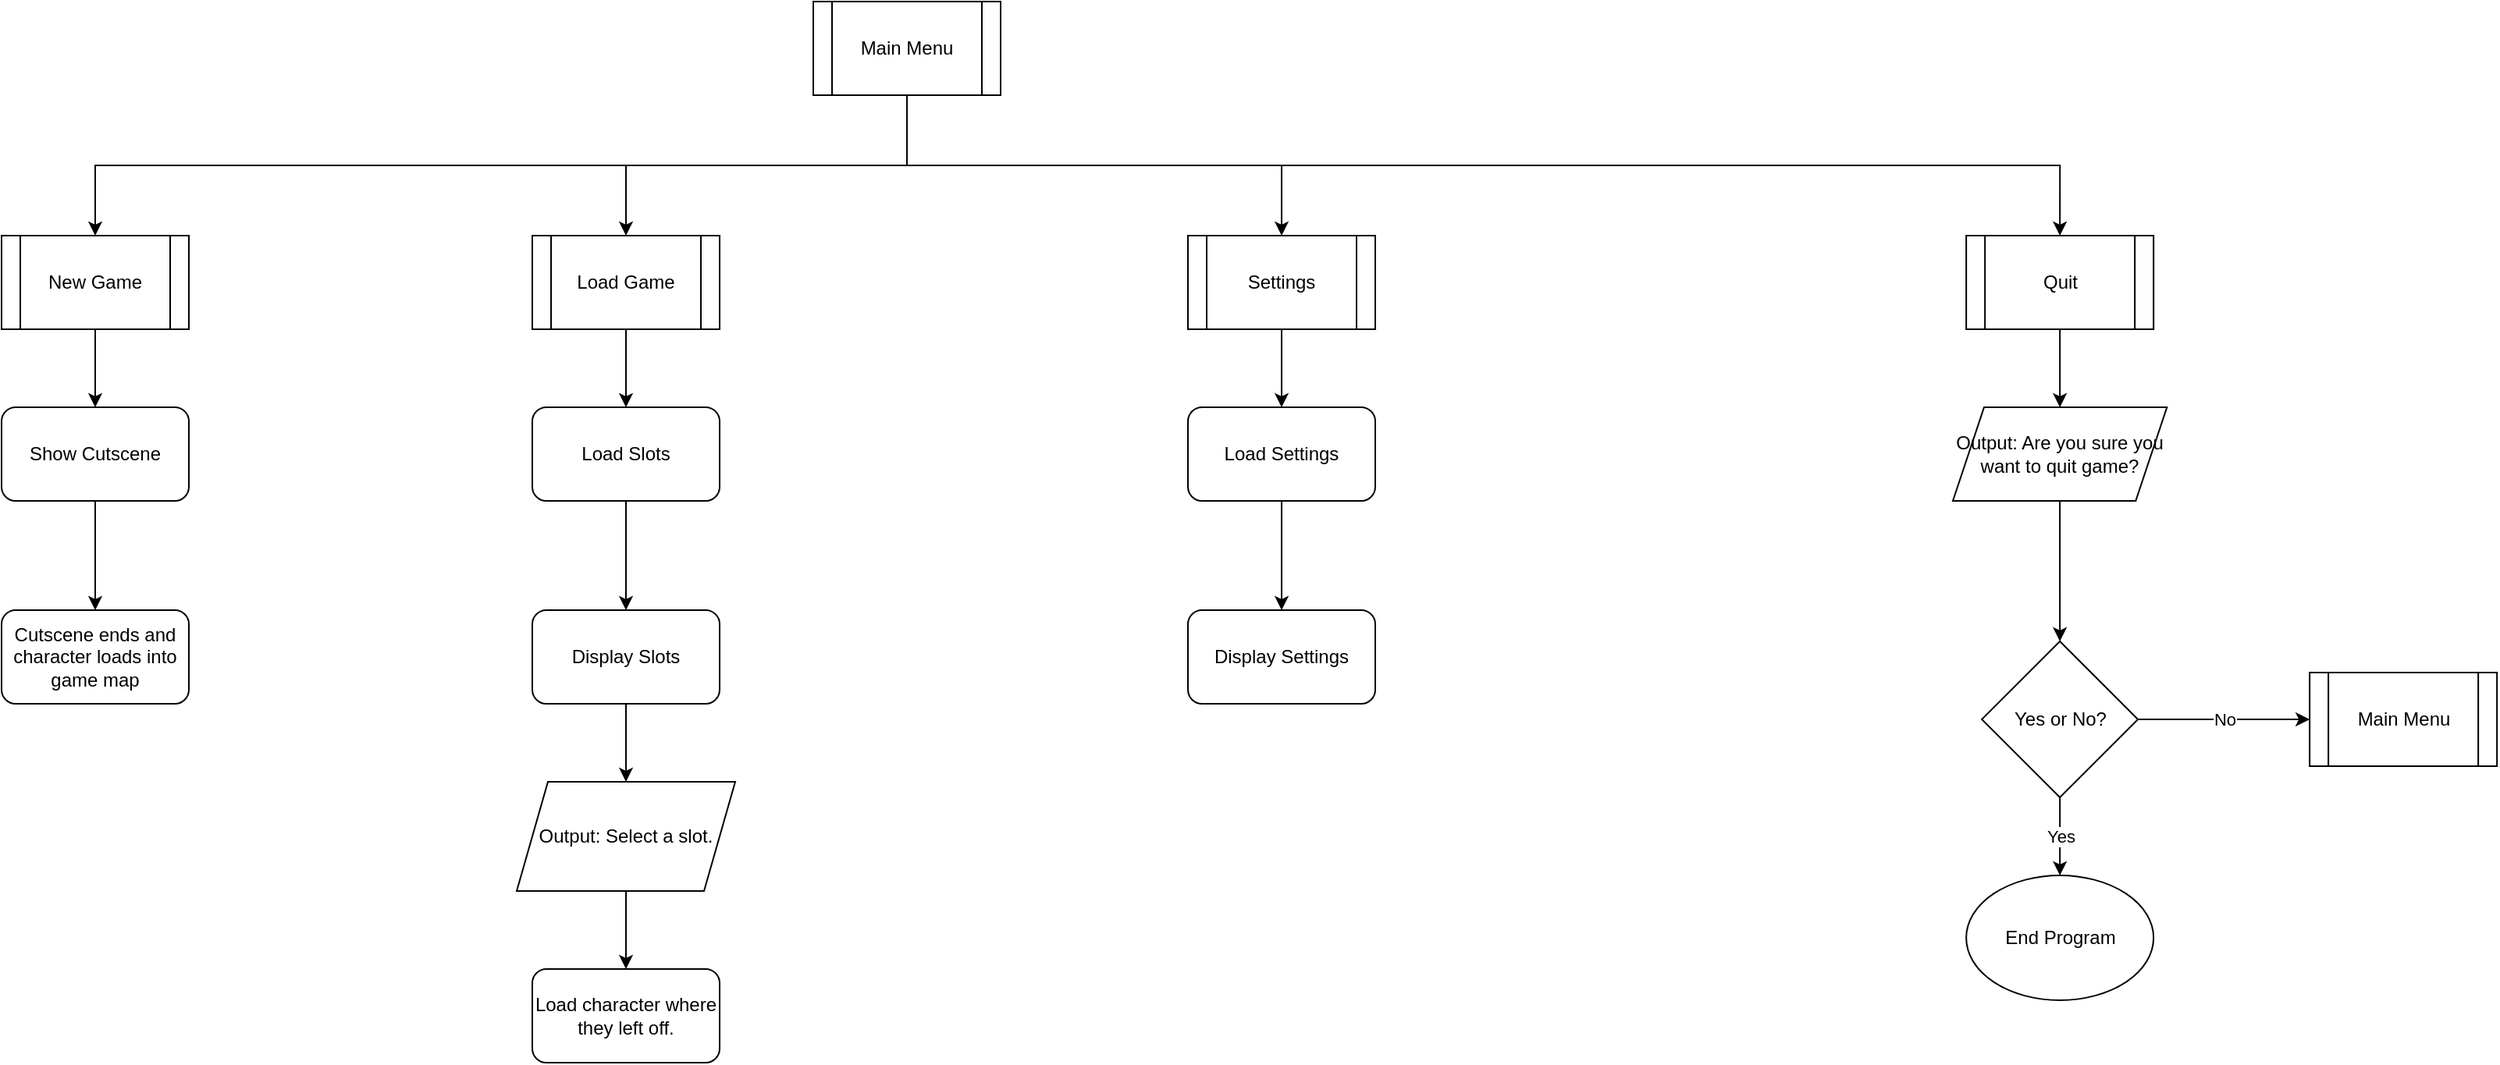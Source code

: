 <mxfile version="24.5.5" type="google">
  <diagram name="Page-1" id="9OIh1U6HeK3v-6QU0l2g">
    <mxGraphModel grid="1" page="1" gridSize="10" guides="1" tooltips="1" connect="1" arrows="1" fold="1" pageScale="1" pageWidth="3300" pageHeight="4681" math="0" shadow="0">
      <root>
        <mxCell id="0" />
        <mxCell id="1" parent="0" />
        <mxCell id="COc-zUNud1g3NCOjUyva-43" value="" style="edgeStyle=orthogonalEdgeStyle;rounded=0;orthogonalLoop=1;jettySize=auto;html=1;entryX=0.5;entryY=0;entryDx=0;entryDy=0;exitX=0.5;exitY=1;exitDx=0;exitDy=0;" edge="1" parent="1" source="COc-zUNud1g3NCOjUyva-1" target="COc-zUNud1g3NCOjUyva-4">
          <mxGeometry relative="1" as="geometry">
            <mxPoint x="700" y="150" as="targetPoint" />
          </mxGeometry>
        </mxCell>
        <mxCell id="COc-zUNud1g3NCOjUyva-45" style="edgeStyle=orthogonalEdgeStyle;rounded=0;orthogonalLoop=1;jettySize=auto;html=1;entryX=0.5;entryY=0;entryDx=0;entryDy=0;exitX=0.5;exitY=1;exitDx=0;exitDy=0;" edge="1" parent="1" source="COc-zUNud1g3NCOjUyva-1" target="COc-zUNud1g3NCOjUyva-5">
          <mxGeometry relative="1" as="geometry" />
        </mxCell>
        <mxCell id="COc-zUNud1g3NCOjUyva-46" style="edgeStyle=orthogonalEdgeStyle;rounded=0;orthogonalLoop=1;jettySize=auto;html=1;entryX=0.5;entryY=0;entryDx=0;entryDy=0;exitX=0.5;exitY=1;exitDx=0;exitDy=0;" edge="1" parent="1" source="COc-zUNud1g3NCOjUyva-1" target="COc-zUNud1g3NCOjUyva-6">
          <mxGeometry relative="1" as="geometry" />
        </mxCell>
        <mxCell id="COc-zUNud1g3NCOjUyva-47" style="edgeStyle=orthogonalEdgeStyle;rounded=0;orthogonalLoop=1;jettySize=auto;html=1;exitX=0.5;exitY=1;exitDx=0;exitDy=0;" edge="1" parent="1" source="COc-zUNud1g3NCOjUyva-1" target="COc-zUNud1g3NCOjUyva-3">
          <mxGeometry relative="1" as="geometry" />
        </mxCell>
        <mxCell id="COc-zUNud1g3NCOjUyva-1" value="Main Menu" style="shape=process;whiteSpace=wrap;html=1;backgroundOutline=1;" vertex="1" parent="1">
          <mxGeometry x="640" y="10" width="120" height="60" as="geometry" />
        </mxCell>
        <mxCell id="COc-zUNud1g3NCOjUyva-52" style="edgeStyle=orthogonalEdgeStyle;rounded=0;orthogonalLoop=1;jettySize=auto;html=1;entryX=0.5;entryY=0;entryDx=0;entryDy=0;" edge="1" parent="1" source="COc-zUNud1g3NCOjUyva-3">
          <mxGeometry relative="1" as="geometry">
            <mxPoint x="180" y="270" as="targetPoint" />
          </mxGeometry>
        </mxCell>
        <mxCell id="COc-zUNud1g3NCOjUyva-3" value="New Game" style="shape=process;whiteSpace=wrap;html=1;backgroundOutline=1;" vertex="1" parent="1">
          <mxGeometry x="120" y="160" width="120" height="60" as="geometry" />
        </mxCell>
        <mxCell id="COc-zUNud1g3NCOjUyva-54" style="edgeStyle=orthogonalEdgeStyle;rounded=0;orthogonalLoop=1;jettySize=auto;html=1;entryX=0.5;entryY=0;entryDx=0;entryDy=0;" edge="1" parent="1" source="COc-zUNud1g3NCOjUyva-4" target="COc-zUNud1g3NCOjUyva-28">
          <mxGeometry relative="1" as="geometry" />
        </mxCell>
        <mxCell id="COc-zUNud1g3NCOjUyva-4" value="Load Game" style="shape=process;whiteSpace=wrap;html=1;backgroundOutline=1;" vertex="1" parent="1">
          <mxGeometry x="460" y="160" width="120" height="60" as="geometry" />
        </mxCell>
        <mxCell id="COc-zUNud1g3NCOjUyva-48" style="edgeStyle=orthogonalEdgeStyle;rounded=0;orthogonalLoop=1;jettySize=auto;html=1;" edge="1" parent="1" source="COc-zUNud1g3NCOjUyva-5" target="COc-zUNud1g3NCOjUyva-32">
          <mxGeometry relative="1" as="geometry" />
        </mxCell>
        <mxCell id="COc-zUNud1g3NCOjUyva-5" value="Settings" style="shape=process;whiteSpace=wrap;html=1;backgroundOutline=1;" vertex="1" parent="1">
          <mxGeometry x="880" y="160" width="120" height="60" as="geometry" />
        </mxCell>
        <mxCell id="COc-zUNud1g3NCOjUyva-50" style="edgeStyle=orthogonalEdgeStyle;rounded=0;orthogonalLoop=1;jettySize=auto;html=1;entryX=0.5;entryY=0;entryDx=0;entryDy=0;" edge="1" parent="1" source="COc-zUNud1g3NCOjUyva-6" target="COc-zUNud1g3NCOjUyva-15">
          <mxGeometry relative="1" as="geometry" />
        </mxCell>
        <mxCell id="COc-zUNud1g3NCOjUyva-6" value="Quit" style="shape=process;whiteSpace=wrap;html=1;backgroundOutline=1;" vertex="1" parent="1">
          <mxGeometry x="1378.57" y="160" width="120" height="60" as="geometry" />
        </mxCell>
        <mxCell id="COc-zUNud1g3NCOjUyva-51" style="edgeStyle=orthogonalEdgeStyle;rounded=0;orthogonalLoop=1;jettySize=auto;html=1;entryX=0.5;entryY=0;entryDx=0;entryDy=0;" edge="1" parent="1" source="COc-zUNud1g3NCOjUyva-15" target="COc-zUNud1g3NCOjUyva-17">
          <mxGeometry relative="1" as="geometry" />
        </mxCell>
        <mxCell id="COc-zUNud1g3NCOjUyva-15" value="Output: Are you sure you want to quit game?" style="shape=parallelogram;perimeter=parallelogramPerimeter;whiteSpace=wrap;html=1;fixedSize=1;align=center;" vertex="1" parent="1">
          <mxGeometry x="1370" y="270" width="137.14" height="60" as="geometry" />
        </mxCell>
        <mxCell id="COc-zUNud1g3NCOjUyva-19" value="No" style="edgeStyle=orthogonalEdgeStyle;rounded=0;orthogonalLoop=1;jettySize=auto;html=1;entryX=0;entryY=0.5;entryDx=0;entryDy=0;" edge="1" parent="1" source="COc-zUNud1g3NCOjUyva-17" target="COc-zUNud1g3NCOjUyva-20">
          <mxGeometry relative="1" as="geometry">
            <mxPoint x="1588.57" y="470" as="targetPoint" />
          </mxGeometry>
        </mxCell>
        <mxCell id="COc-zUNud1g3NCOjUyva-34" value="Yes" style="edgeStyle=orthogonalEdgeStyle;rounded=0;orthogonalLoop=1;jettySize=auto;html=1;entryX=0.5;entryY=0;entryDx=0;entryDy=0;" edge="1" parent="1" source="COc-zUNud1g3NCOjUyva-17" target="COc-zUNud1g3NCOjUyva-22">
          <mxGeometry relative="1" as="geometry" />
        </mxCell>
        <mxCell id="COc-zUNud1g3NCOjUyva-17" value="Yes or No?" style="rhombus;whiteSpace=wrap;html=1;" vertex="1" parent="1">
          <mxGeometry x="1388.57" y="420" width="100" height="100" as="geometry" />
        </mxCell>
        <mxCell id="COc-zUNud1g3NCOjUyva-20" value="Main Menu" style="shape=process;whiteSpace=wrap;html=1;backgroundOutline=1;" vertex="1" parent="1">
          <mxGeometry x="1598.57" y="440" width="120" height="60" as="geometry" />
        </mxCell>
        <mxCell id="COc-zUNud1g3NCOjUyva-22" value="End Program" style="ellipse;whiteSpace=wrap;html=1;" vertex="1" parent="1">
          <mxGeometry x="1378.57" y="570" width="120" height="80" as="geometry" />
        </mxCell>
        <mxCell id="COc-zUNud1g3NCOjUyva-55" style="edgeStyle=orthogonalEdgeStyle;rounded=0;orthogonalLoop=1;jettySize=auto;html=1;entryX=0.5;entryY=0;entryDx=0;entryDy=0;" edge="1" parent="1" source="COc-zUNud1g3NCOjUyva-28" target="COc-zUNud1g3NCOjUyva-29">
          <mxGeometry relative="1" as="geometry" />
        </mxCell>
        <mxCell id="COc-zUNud1g3NCOjUyva-28" value="Load Slots" style="rounded=1;whiteSpace=wrap;html=1;" vertex="1" parent="1">
          <mxGeometry x="460" y="270" width="120" height="60" as="geometry" />
        </mxCell>
        <mxCell id="COc-zUNud1g3NCOjUyva-59" style="edgeStyle=orthogonalEdgeStyle;rounded=0;orthogonalLoop=1;jettySize=auto;html=1;" edge="1" parent="1" source="COc-zUNud1g3NCOjUyva-29" target="COc-zUNud1g3NCOjUyva-58">
          <mxGeometry relative="1" as="geometry" />
        </mxCell>
        <mxCell id="COc-zUNud1g3NCOjUyva-29" value="Display Slots" style="rounded=1;whiteSpace=wrap;html=1;" vertex="1" parent="1">
          <mxGeometry x="460" y="400" width="120" height="60" as="geometry" />
        </mxCell>
        <mxCell id="COc-zUNud1g3NCOjUyva-49" style="edgeStyle=orthogonalEdgeStyle;rounded=0;orthogonalLoop=1;jettySize=auto;html=1;entryX=0.5;entryY=0;entryDx=0;entryDy=0;" edge="1" parent="1" source="COc-zUNud1g3NCOjUyva-32" target="COc-zUNud1g3NCOjUyva-39">
          <mxGeometry relative="1" as="geometry" />
        </mxCell>
        <mxCell id="COc-zUNud1g3NCOjUyva-32" value="Load Settings" style="rounded=1;whiteSpace=wrap;html=1;" vertex="1" parent="1">
          <mxGeometry x="880" y="270" width="120" height="60" as="geometry" />
        </mxCell>
        <mxCell id="COc-zUNud1g3NCOjUyva-39" value="Display Settings" style="rounded=1;whiteSpace=wrap;html=1;" vertex="1" parent="1">
          <mxGeometry x="880" y="400" width="120" height="60" as="geometry" />
        </mxCell>
        <mxCell id="COc-zUNud1g3NCOjUyva-63" style="edgeStyle=orthogonalEdgeStyle;rounded=0;orthogonalLoop=1;jettySize=auto;html=1;" edge="1" parent="1" source="COc-zUNud1g3NCOjUyva-58" target="COc-zUNud1g3NCOjUyva-64">
          <mxGeometry relative="1" as="geometry">
            <mxPoint x="520" y="640" as="targetPoint" />
          </mxGeometry>
        </mxCell>
        <mxCell id="COc-zUNud1g3NCOjUyva-58" value="Output: Select a slot." style="shape=parallelogram;perimeter=parallelogramPerimeter;whiteSpace=wrap;html=1;fixedSize=1;" vertex="1" parent="1">
          <mxGeometry x="450" y="510" width="140" height="70" as="geometry" />
        </mxCell>
        <mxCell id="COc-zUNud1g3NCOjUyva-62" style="edgeStyle=orthogonalEdgeStyle;rounded=0;orthogonalLoop=1;jettySize=auto;html=1;entryX=0.5;entryY=0;entryDx=0;entryDy=0;" edge="1" parent="1" source="COc-zUNud1g3NCOjUyva-60" target="COc-zUNud1g3NCOjUyva-61">
          <mxGeometry relative="1" as="geometry" />
        </mxCell>
        <mxCell id="COc-zUNud1g3NCOjUyva-60" value="Show Cutscene" style="rounded=1;whiteSpace=wrap;html=1;" vertex="1" parent="1">
          <mxGeometry x="120" y="270" width="120" height="60" as="geometry" />
        </mxCell>
        <mxCell id="COc-zUNud1g3NCOjUyva-61" value="Cutscene ends and character loads into game map" style="rounded=1;whiteSpace=wrap;html=1;" vertex="1" parent="1">
          <mxGeometry x="120" y="400" width="120" height="60" as="geometry" />
        </mxCell>
        <mxCell id="COc-zUNud1g3NCOjUyva-64" value="Load character where they left off." style="rounded=1;whiteSpace=wrap;html=1;" vertex="1" parent="1">
          <mxGeometry x="460" y="630" width="120" height="60" as="geometry" />
        </mxCell>
      </root>
    </mxGraphModel>
  </diagram>
</mxfile>
